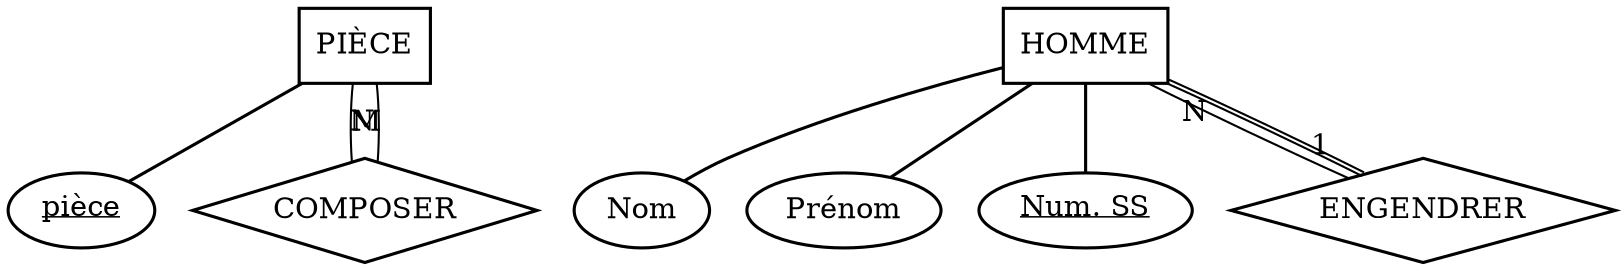 // Generated by Mocodo 4.0.0

graph{
  start=42

  // Entities
  node [
    shape=box
    style=filled
    penwidth=1.5
    fillcolor="#FFFFFF"
  ]
  1 [label="PIÈCE"]
  4 [label="HOMME"]

  // Normal entity attributes
  node [
    shape=oval
    penwidth=1.5
    fillcolor="#FFFFFF"
  ]
  6 [label="Nom"]
  7 [label="Prénom"]

  // Weak and strong entity attributes
  2 [label=<<u>pièce</u>>]
  5 [label=<<u>Num. SS</u>>]

  // Relationships
  node [
    shape=diamond
    height=0.7
    penwidth=1.5
    fillcolor="#FFFFFF"
  ]
  3 [label="COMPOSER"]
  8 [label="ENGENDRER"]

  // Edges between entities and attributes
  edge [
    penwidth=1.5
  ]
  1 -- 2
  4 -- 5
  4 -- 6
  4 -- 7

  // Edges between entities and relationships
  edge [
    penwidth=1
    color="#000000:#000000"
    labeldistance=2
    headlabel=1
  ]
  4 -- 8 [color="#000000"]
  edge [headlabel=M]
  1 -- 3 [color="#000000"]
  edge [headlabel=N]
  8 -- 4
  3 -- 1 [color="#000000"]
}